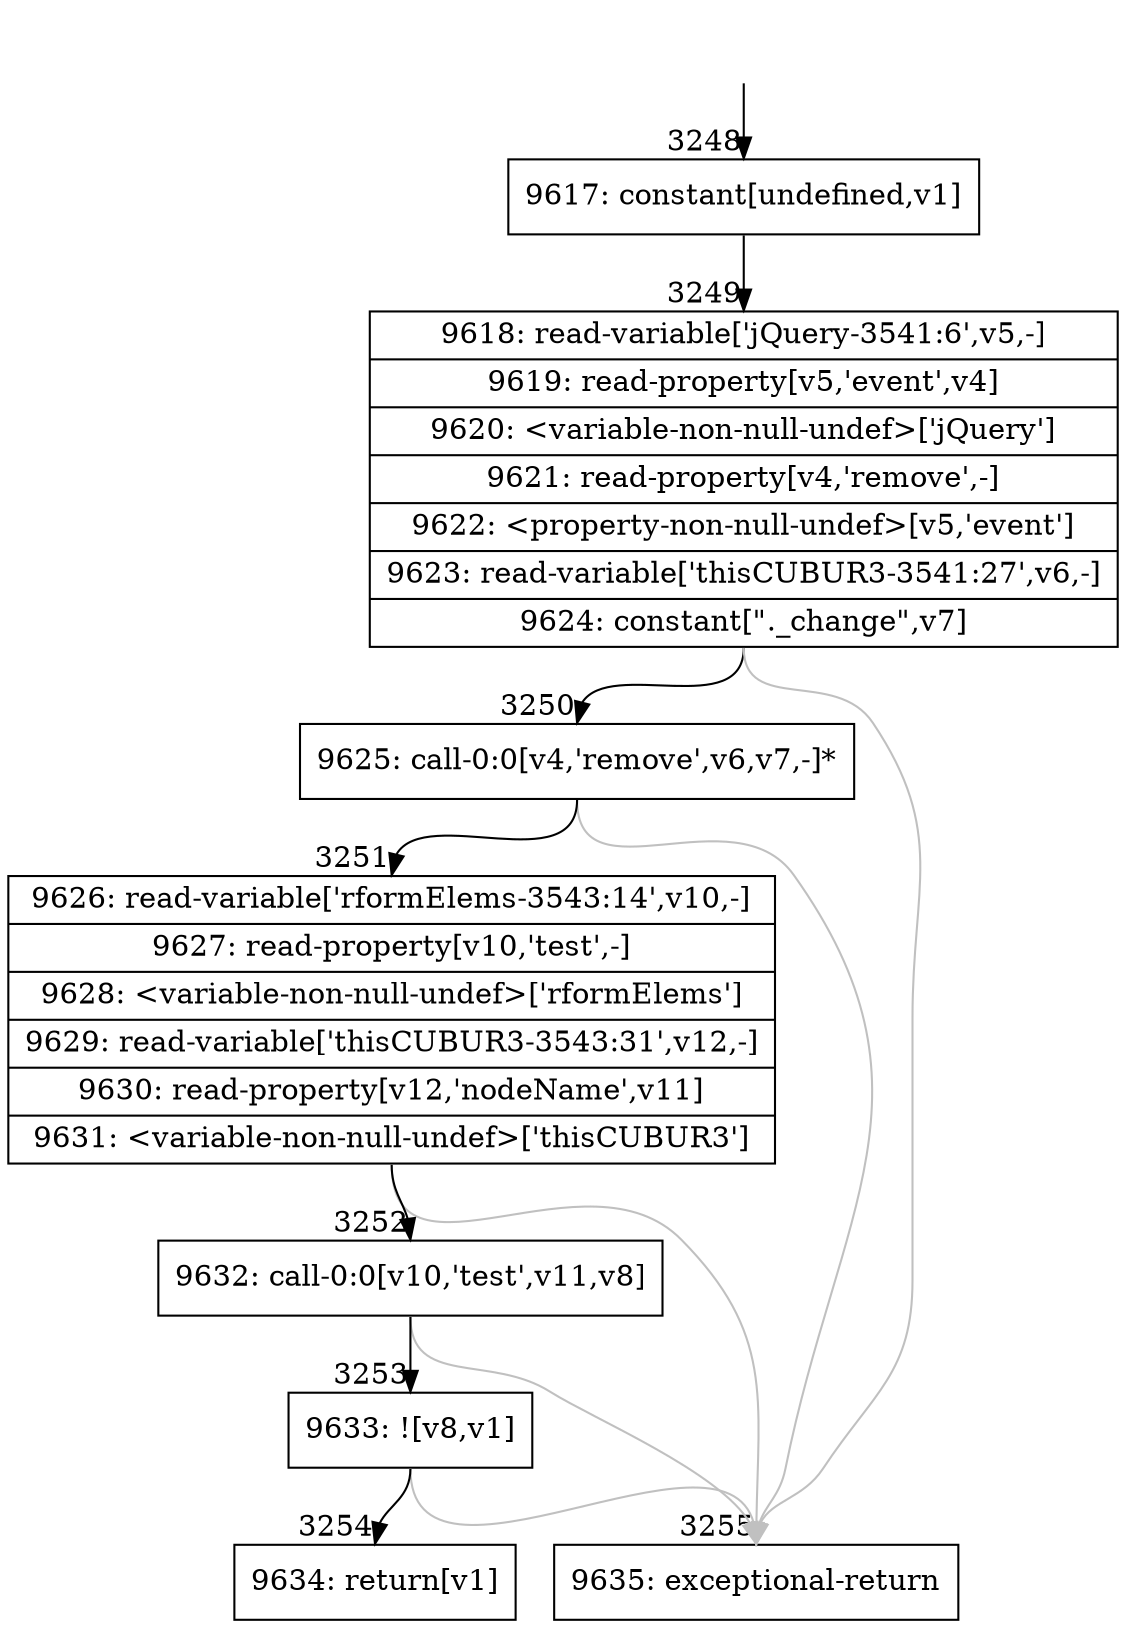digraph {
rankdir="TD"
BB_entry204[shape=none,label=""];
BB_entry204 -> BB3248 [tailport=s, headport=n, headlabel="    3248"]
BB3248 [shape=record label="{9617: constant[undefined,v1]}" ] 
BB3248 -> BB3249 [tailport=s, headport=n, headlabel="      3249"]
BB3249 [shape=record label="{9618: read-variable['jQuery-3541:6',v5,-]|9619: read-property[v5,'event',v4]|9620: \<variable-non-null-undef\>['jQuery']|9621: read-property[v4,'remove',-]|9622: \<property-non-null-undef\>[v5,'event']|9623: read-variable['thisCUBUR3-3541:27',v6,-]|9624: constant[\"._change\",v7]}" ] 
BB3249 -> BB3250 [tailport=s, headport=n, headlabel="      3250"]
BB3249 -> BB3255 [tailport=s, headport=n, color=gray, headlabel="      3255"]
BB3250 [shape=record label="{9625: call-0:0[v4,'remove',v6,v7,-]*}" ] 
BB3250 -> BB3251 [tailport=s, headport=n, headlabel="      3251"]
BB3250 -> BB3255 [tailport=s, headport=n, color=gray]
BB3251 [shape=record label="{9626: read-variable['rformElems-3543:14',v10,-]|9627: read-property[v10,'test',-]|9628: \<variable-non-null-undef\>['rformElems']|9629: read-variable['thisCUBUR3-3543:31',v12,-]|9630: read-property[v12,'nodeName',v11]|9631: \<variable-non-null-undef\>['thisCUBUR3']}" ] 
BB3251 -> BB3252 [tailport=s, headport=n, headlabel="      3252"]
BB3251 -> BB3255 [tailport=s, headport=n, color=gray]
BB3252 [shape=record label="{9632: call-0:0[v10,'test',v11,v8]}" ] 
BB3252 -> BB3253 [tailport=s, headport=n, headlabel="      3253"]
BB3252 -> BB3255 [tailport=s, headport=n, color=gray]
BB3253 [shape=record label="{9633: ![v8,v1]}" ] 
BB3253 -> BB3254 [tailport=s, headport=n, headlabel="      3254"]
BB3253 -> BB3255 [tailport=s, headport=n, color=gray]
BB3254 [shape=record label="{9634: return[v1]}" ] 
BB3255 [shape=record label="{9635: exceptional-return}" ] 
}
